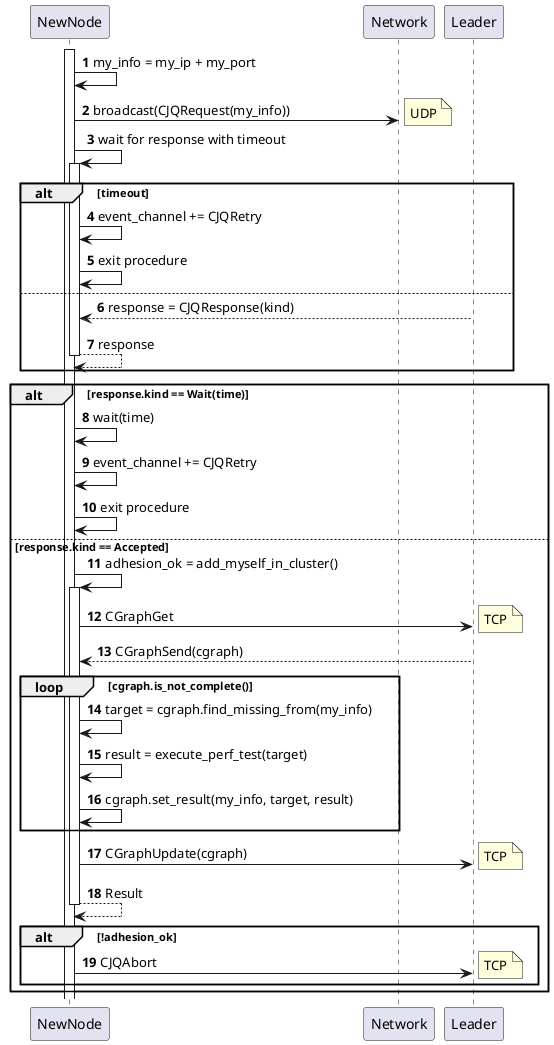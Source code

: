 @startuml
'https://plantuml.com/sequence-diagram

autonumber
activate NewNode
NewNode -> NewNode : my_info = my_ip + my_port
NewNode -> Network : broadcast(CJQRequest(my_info))
note right : UDP
NewNode -> NewNode : wait for response with timeout
activate NewNode
alt timeout
    NewNode -> NewNode : event_channel += CJQRetry
    NewNode -> NewNode : exit procedure
else
    Leader --> NewNode : response = CJQResponse(kind)
    NewNode --> NewNode : response
    deactivate NewNode
end

alt response.kind == Wait(time)
    NewNode -> NewNode : wait(time)
    NewNode -> NewNode : event_channel += CJQRetry
    NewNode -> NewNode : exit procedure
else response.kind == Accepted
    NewNode -> NewNode : adhesion_ok = add_myself_in_cluster()
    activate NewNode
    NewNode -> Leader : CGraphGet
    note right : TCP
    Leader --> NewNode : CGraphSend(cgraph)
    loop cgraph.is_not_complete()
        NewNode -> NewNode : target = cgraph.find_missing_from(my_info)
        NewNode -> NewNode : result = execute_perf_test(target)
        NewNode -> NewNode : cgraph.set_result(my_info, target, result)
    end
    NewNode -> Leader : CGraphUpdate(cgraph)
    note right : TCP
    NewNode --> NewNode : Result
    deactivate NewNode
    alt !adhesion_ok
        NewNode -> Leader : CJQAbort
        note right : TCP
    end
end
@enduml